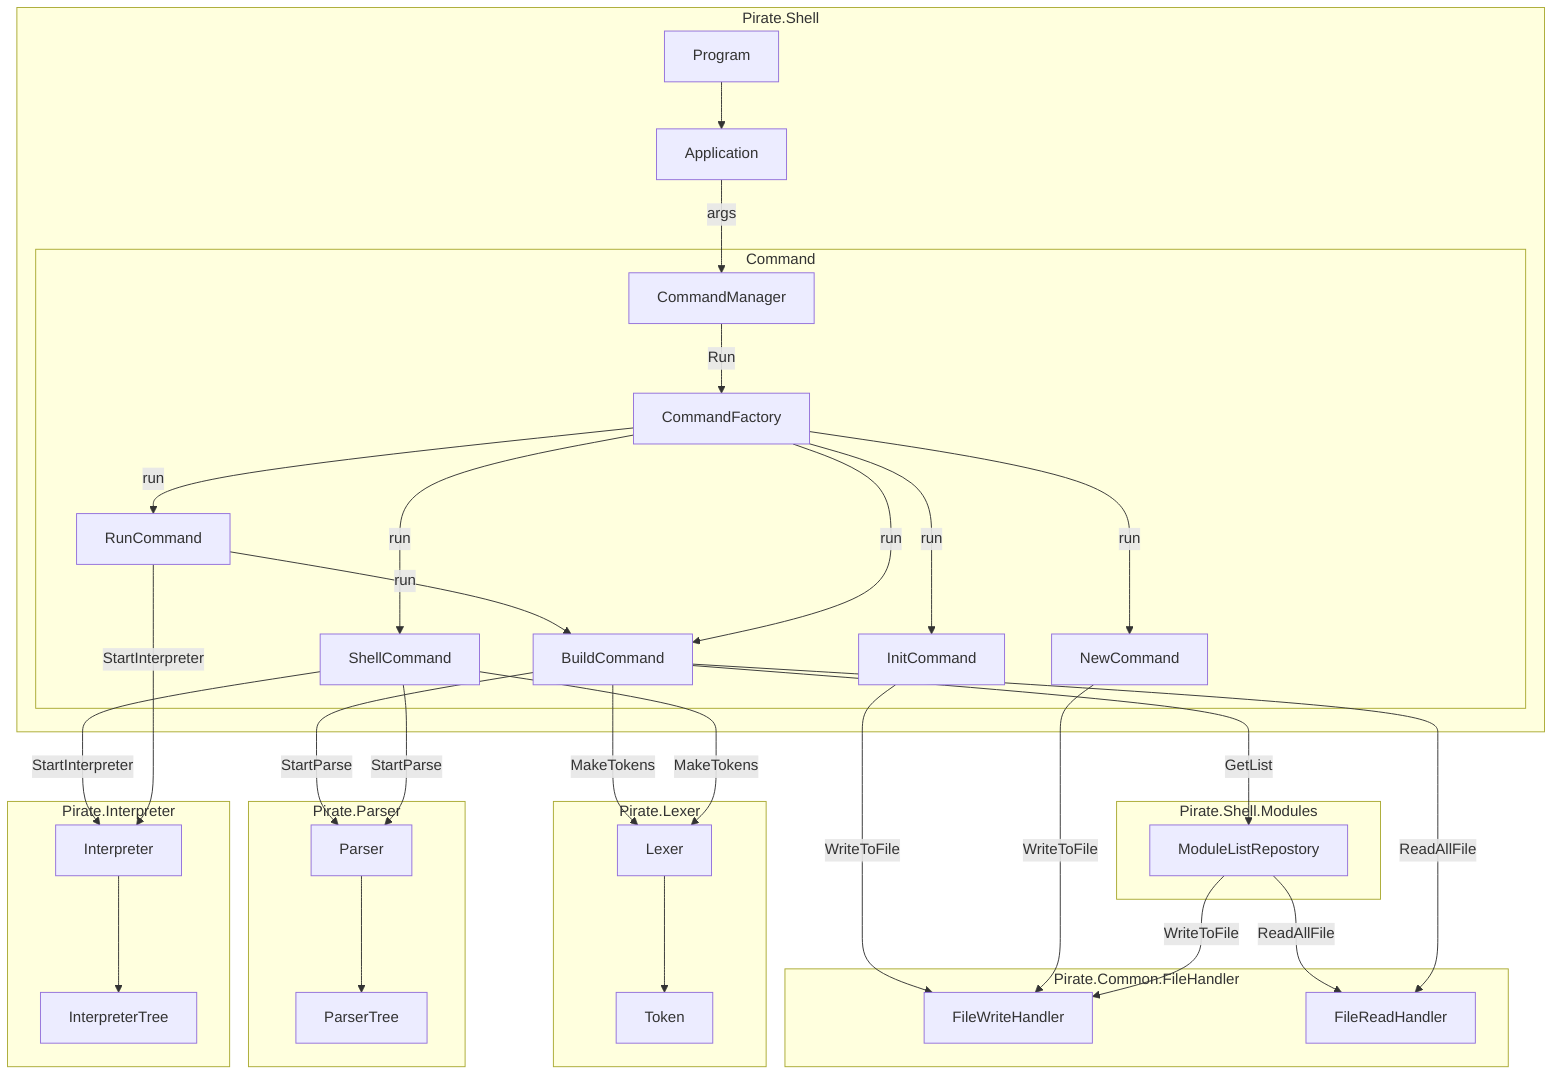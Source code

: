 flowchart TD
    subgraph Pirate.Shell
        Program --> Application
        Application -- args --> CommandManager

        subgraph Command
            CommandManager --Run--> CommandFactory
            RunCommand -- run --> BuildCommand
            
            CommandFactory --run--> RunCommand
            CommandFactory --run--> BuildCommand
            CommandFactory --run--> ShellCommand
            CommandFactory --run--> InitCommand
            CommandFactory --run--> NewCommand
            
            

        end        
    end
    
    subgraph Pirate.Shell.Modules
        BuildCommand --GetList--> ModuleListRepostory
    end

    subgraph Pirate.Lexer
        BuildCommand --MakeTokens--> Lexer
        ShellCommand --MakeTokens--> Lexer

        Lexer --> Token
    end

    subgraph Pirate.Parser
        BuildCommand --StartParse--> Parser
        ShellCommand --StartParse--> Parser

        Parser --> ParserTree
    end

    subgraph Pirate.Interpreter
        ShellCommand --StartInterpreter--> Interpreter
        RunCommand --StartInterpreter--> Interpreter

        Interpreter --> InterpreterTree
    end

    subgraph Pirate.Common.FileHandler
        InitCommand --WriteToFile--> FileWriteHandler
        NewCommand --WriteToFile--> FileWriteHandler
        ModuleListRepostory --WriteToFile--> FileWriteHandler

        ModuleListRepostory --ReadAllFile--> FileReadHandler
        BuildCommand --ReadAllFile--> FileReadHandler

    end